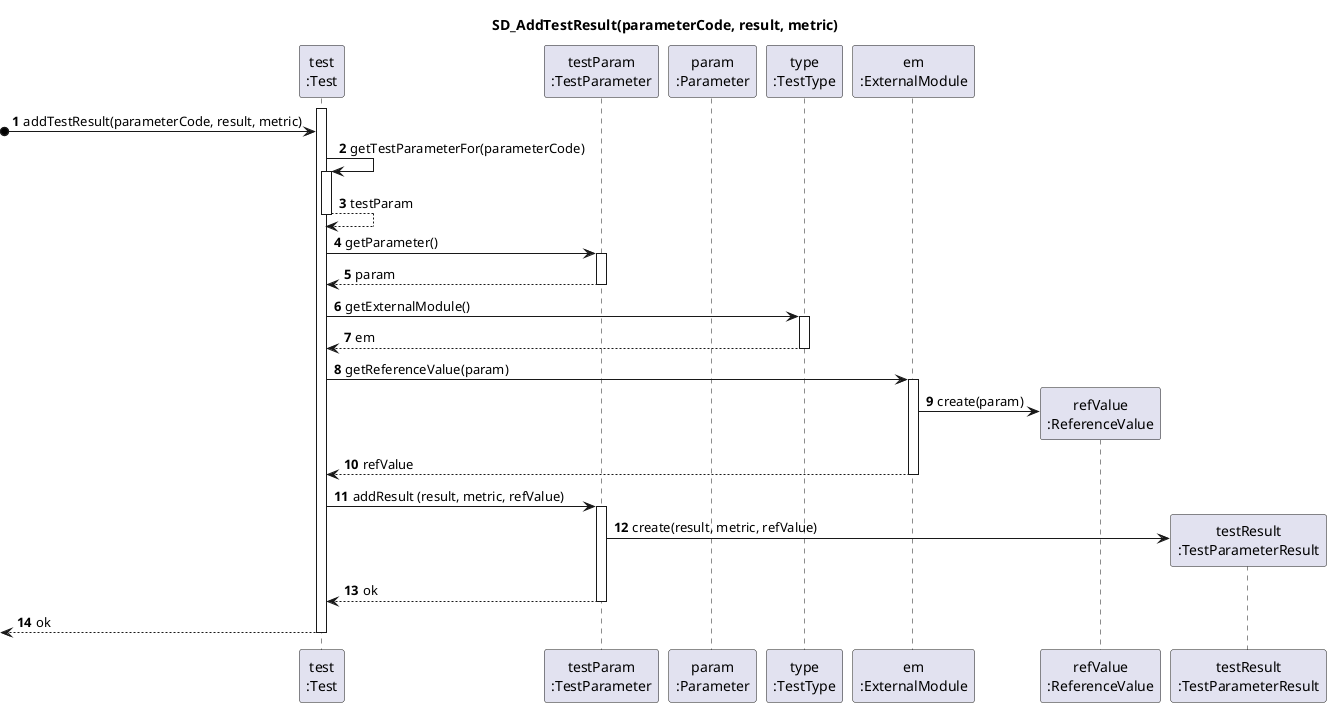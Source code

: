 @startuml
'https://plantuml.com/sequence-diagram

autonumber

title SD_AddTestResult(parameterCode, result, metric)


participant "test\n:Test" as T
participant "testParam\n:TestParameter" as TP
participant "param\n:Parameter" as P
participant "type\n:TestType" as TT
participant "em\n:ExternalModule" as EM
participant "refValue\n:ReferenceValue" as RF
participant "testResult\n:TestParameterResult" as TR

activate T
?o-> T: addTestResult(parameterCode, result, metric)
    T -> T: getTestParameterFor(parameterCode)
activate T
T -->T: testParam
deactivate T
    T -> TP: getParameter()
activate TP
TP --> T: param
deactivate TP

T -> TT: getExternalModule()
activate TT
TT --> T: em
deactivate TT
T -> EM: getReferenceValue(param)
activate EM
EM -> RF**: create(param)
EM --> T: refValue
deactivate EM
T -> TP: addResult (result, metric, refValue)
activate TP
TP -> TR**: create(result, metric, refValue)
TP --> T: ok
deactivate TP
<--T: ok
deactivate T

@enduml